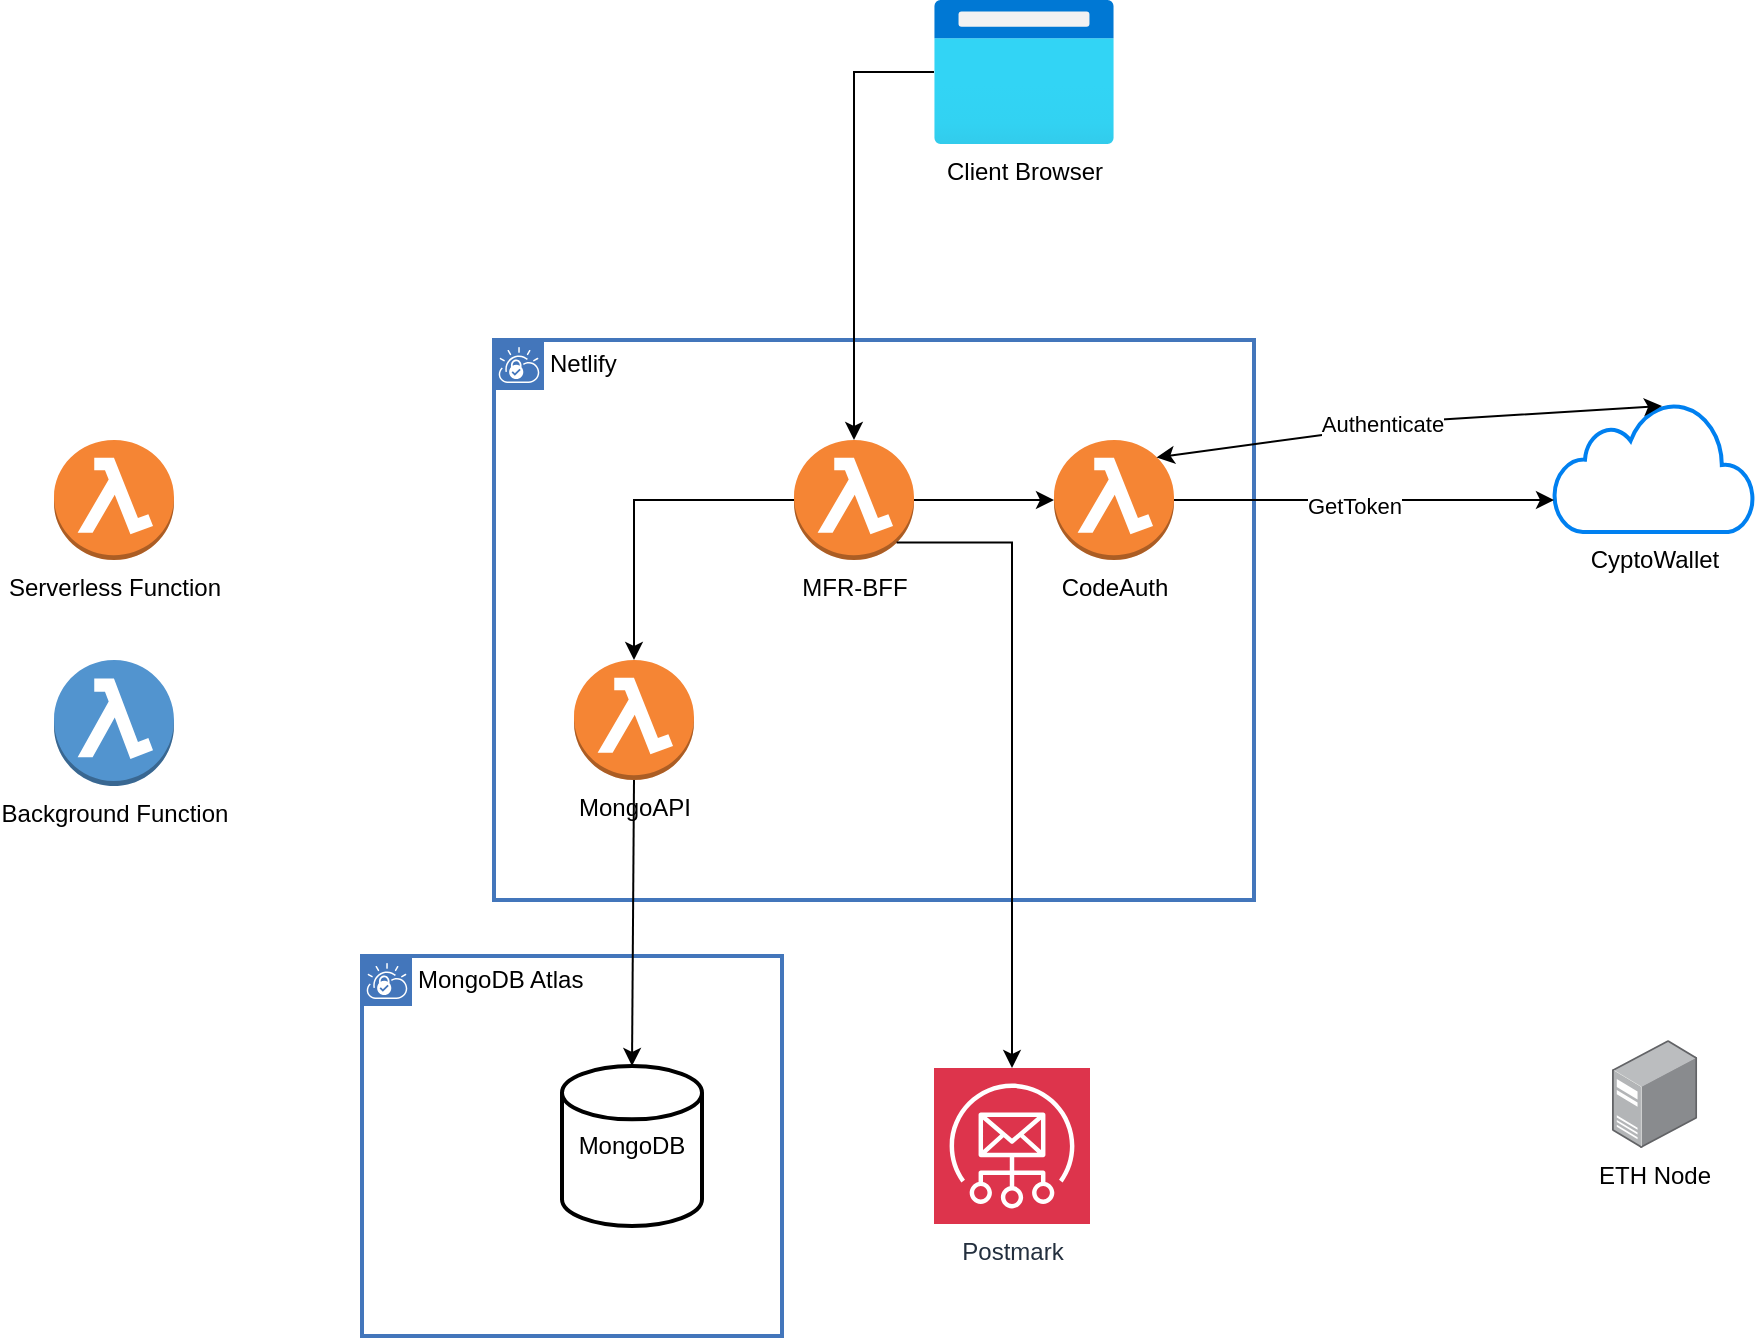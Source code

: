 <mxfile version="22.1.16" type="github">
  <diagram name="Page-1" id="tZtbLo5tzvzhx0-98deW">
    <mxGraphModel dx="880" dy="595" grid="1" gridSize="10" guides="1" tooltips="1" connect="1" arrows="1" fold="1" page="1" pageScale="1" pageWidth="850" pageHeight="1100" math="0" shadow="0">
      <root>
        <mxCell id="0" />
        <mxCell id="1" parent="0" />
        <mxCell id="ljXd4iEbn0Exki69qa5f-15" value="Netlify" style="shape=mxgraph.ibm.box;prType=vpc;fontStyle=0;verticalAlign=top;align=left;spacingLeft=32;spacingTop=4;fillColor=none;rounded=0;whiteSpace=wrap;html=1;strokeColor=#4376BB;strokeWidth=2;dashed=0;container=1;spacing=-4;collapsible=0;expand=0;recursiveResize=0;" parent="1" vertex="1">
          <mxGeometry x="310" y="200" width="380" height="280" as="geometry" />
        </mxCell>
        <mxCell id="ljXd4iEbn0Exki69qa5f-32" style="edgeStyle=orthogonalEdgeStyle;rounded=0;orthogonalLoop=1;jettySize=auto;html=1;exitX=1;exitY=0.5;exitDx=0;exitDy=0;exitPerimeter=0;" parent="ljXd4iEbn0Exki69qa5f-15" source="ljXd4iEbn0Exki69qa5f-8" target="ljXd4iEbn0Exki69qa5f-30" edge="1">
          <mxGeometry relative="1" as="geometry" />
        </mxCell>
        <mxCell id="ljXd4iEbn0Exki69qa5f-8" value="&lt;div&gt;MFR-BFF&lt;/div&gt;" style="outlineConnect=0;dashed=0;verticalLabelPosition=bottom;verticalAlign=top;align=center;html=1;shape=mxgraph.aws3.lambda_function;fillColor=#F58534;gradientColor=none;" parent="ljXd4iEbn0Exki69qa5f-15" vertex="1">
          <mxGeometry x="150" y="50" width="60" height="60" as="geometry" />
        </mxCell>
        <mxCell id="ljXd4iEbn0Exki69qa5f-2" value="&lt;div&gt;MongoAPI&lt;/div&gt;" style="outlineConnect=0;dashed=0;verticalLabelPosition=bottom;verticalAlign=top;align=center;html=1;shape=mxgraph.aws3.lambda_function;fillColor=#F58534;gradientColor=none;" parent="ljXd4iEbn0Exki69qa5f-15" vertex="1">
          <mxGeometry x="40" y="160" width="60" height="60" as="geometry" />
        </mxCell>
        <mxCell id="ljXd4iEbn0Exki69qa5f-18" style="edgeStyle=orthogonalEdgeStyle;rounded=0;orthogonalLoop=1;jettySize=auto;html=1;exitX=0;exitY=0.5;exitDx=0;exitDy=0;exitPerimeter=0;" parent="ljXd4iEbn0Exki69qa5f-15" source="ljXd4iEbn0Exki69qa5f-8" target="ljXd4iEbn0Exki69qa5f-2" edge="1">
          <mxGeometry relative="1" as="geometry" />
        </mxCell>
        <mxCell id="ljXd4iEbn0Exki69qa5f-30" value="CodeAuth" style="outlineConnect=0;dashed=0;verticalLabelPosition=bottom;verticalAlign=top;align=center;html=1;shape=mxgraph.aws3.lambda_function;fillColor=#F58534;gradientColor=none;" parent="ljXd4iEbn0Exki69qa5f-15" vertex="1">
          <mxGeometry x="280" y="50" width="60" height="60" as="geometry" />
        </mxCell>
        <mxCell id="ljXd4iEbn0Exki69qa5f-16" value="MongoDB Atlas" style="shape=mxgraph.ibm.box;prType=vpc;fontStyle=0;verticalAlign=top;align=left;spacingLeft=32;spacingTop=4;fillColor=none;rounded=0;whiteSpace=wrap;html=1;strokeColor=#4376BB;strokeWidth=2;dashed=0;container=1;spacing=-4;collapsible=0;expand=0;recursiveResize=0;" parent="1" vertex="1">
          <mxGeometry x="244" y="508" width="210" height="190" as="geometry" />
        </mxCell>
        <mxCell id="ljXd4iEbn0Exki69qa5f-1" value="MongoDB" style="strokeWidth=2;html=1;shape=mxgraph.flowchart.database;whiteSpace=wrap;" parent="ljXd4iEbn0Exki69qa5f-16" vertex="1">
          <mxGeometry x="100" y="55" width="70" height="80" as="geometry" />
        </mxCell>
        <mxCell id="ljXd4iEbn0Exki69qa5f-3" value="" style="endArrow=classic;html=1;rounded=0;exitX=0.5;exitY=1;exitDx=0;exitDy=0;exitPerimeter=0;entryX=0.5;entryY=0;entryDx=0;entryDy=0;entryPerimeter=0;" parent="1" source="ljXd4iEbn0Exki69qa5f-2" target="ljXd4iEbn0Exki69qa5f-1" edge="1">
          <mxGeometry width="50" height="50" relative="1" as="geometry">
            <mxPoint x="400" y="340" as="sourcePoint" />
            <mxPoint x="450" y="290" as="targetPoint" />
          </mxGeometry>
        </mxCell>
        <mxCell id="ljXd4iEbn0Exki69qa5f-12" value="Client Browser" style="image;aspect=fixed;html=1;points=[];align=center;fontSize=12;image=img/lib/azure2/general/Browser.svg;" parent="1" vertex="1">
          <mxGeometry x="530" y="30" width="90" height="72" as="geometry" />
        </mxCell>
        <mxCell id="ljXd4iEbn0Exki69qa5f-17" style="edgeStyle=orthogonalEdgeStyle;rounded=0;orthogonalLoop=1;jettySize=auto;html=1;entryX=0.5;entryY=0;entryDx=0;entryDy=0;entryPerimeter=0;" parent="1" source="ljXd4iEbn0Exki69qa5f-12" target="ljXd4iEbn0Exki69qa5f-8" edge="1">
          <mxGeometry relative="1" as="geometry" />
        </mxCell>
        <mxCell id="ljXd4iEbn0Exki69qa5f-21" value="Serverless Function" style="outlineConnect=0;dashed=0;verticalLabelPosition=bottom;verticalAlign=top;align=center;html=1;shape=mxgraph.aws3.lambda_function;fillColor=#F58534;gradientColor=none;" parent="1" vertex="1">
          <mxGeometry x="90" y="250" width="60" height="60" as="geometry" />
        </mxCell>
        <mxCell id="ljXd4iEbn0Exki69qa5f-22" value="&lt;div&gt;Background Function&lt;/div&gt;&lt;div&gt;&lt;br&gt;&lt;/div&gt;" style="outlineConnect=0;dashed=0;verticalLabelPosition=bottom;verticalAlign=top;align=center;html=1;shape=mxgraph.aws3.lambda_function;fillColor=#5294CF;gradientColor=none;" parent="1" vertex="1">
          <mxGeometry x="90" y="360" width="60" height="63" as="geometry" />
        </mxCell>
        <mxCell id="ljXd4iEbn0Exki69qa5f-26" value="&lt;div&gt;CyptoWallet&lt;/div&gt;" style="html=1;verticalLabelPosition=bottom;align=center;labelBackgroundColor=#ffffff;verticalAlign=top;strokeWidth=2;strokeColor=#0080F0;shadow=0;dashed=0;shape=mxgraph.ios7.icons.cloud;" parent="1" vertex="1">
          <mxGeometry x="840" y="231" width="100" height="65" as="geometry" />
        </mxCell>
        <mxCell id="ljXd4iEbn0Exki69qa5f-29" value="" style="endArrow=classic;startArrow=classic;html=1;rounded=0;entryX=0.54;entryY=0.031;entryDx=0;entryDy=0;entryPerimeter=0;exitX=0.855;exitY=0.145;exitDx=0;exitDy=0;exitPerimeter=0;" parent="1" source="ljXd4iEbn0Exki69qa5f-30" target="ljXd4iEbn0Exki69qa5f-26" edge="1">
          <mxGeometry width="50" height="50" relative="1" as="geometry">
            <mxPoint x="530" y="190" as="sourcePoint" />
            <mxPoint x="580" y="140" as="targetPoint" />
            <Array as="points">
              <mxPoint x="780" y="240" />
            </Array>
          </mxGeometry>
        </mxCell>
        <mxCell id="ljXd4iEbn0Exki69qa5f-31" value="&lt;div&gt;Authenticate&lt;/div&gt;" style="edgeLabel;html=1;align=center;verticalAlign=middle;resizable=0;points=[];" parent="ljXd4iEbn0Exki69qa5f-29" vertex="1" connectable="0">
          <mxGeometry x="-0.123" y="1" relative="1" as="geometry">
            <mxPoint x="2" y="-1" as="offset" />
          </mxGeometry>
        </mxCell>
        <mxCell id="ljXd4iEbn0Exki69qa5f-33" style="edgeStyle=orthogonalEdgeStyle;rounded=0;orthogonalLoop=1;jettySize=auto;html=1;entryX=0;entryY=0.754;entryDx=0;entryDy=0;entryPerimeter=0;" parent="1" source="ljXd4iEbn0Exki69qa5f-30" target="ljXd4iEbn0Exki69qa5f-26" edge="1">
          <mxGeometry relative="1" as="geometry" />
        </mxCell>
        <mxCell id="ljXd4iEbn0Exki69qa5f-36" value="&lt;div&gt;GetToken&lt;/div&gt;" style="edgeLabel;html=1;align=center;verticalAlign=middle;resizable=0;points=[];" parent="ljXd4iEbn0Exki69qa5f-33" vertex="1" connectable="0">
          <mxGeometry x="-0.718" y="-3" relative="1" as="geometry">
            <mxPoint x="63" as="offset" />
          </mxGeometry>
        </mxCell>
        <mxCell id="ta-JtjL6IQZkghGOp64r-1" value="&lt;div&gt;ETH Node&lt;/div&gt;" style="image;points=[];aspect=fixed;html=1;align=center;shadow=0;dashed=0;image=img/lib/allied_telesis/computer_and_terminals/Server_Desktop.svg;" vertex="1" parent="1">
          <mxGeometry x="869" y="550" width="42.6" height="54" as="geometry" />
        </mxCell>
        <mxCell id="ta-JtjL6IQZkghGOp64r-7" value="&lt;div&gt;Postmark&lt;/div&gt;" style="sketch=0;points=[[0,0,0],[0.25,0,0],[0.5,0,0],[0.75,0,0],[1,0,0],[0,1,0],[0.25,1,0],[0.5,1,0],[0.75,1,0],[1,1,0],[0,0.25,0],[0,0.5,0],[0,0.75,0],[1,0.25,0],[1,0.5,0],[1,0.75,0]];outlineConnect=0;fontColor=#232F3E;fillColor=#DD344C;strokeColor=#ffffff;dashed=0;verticalLabelPosition=bottom;verticalAlign=top;align=center;html=1;fontSize=12;fontStyle=0;aspect=fixed;shape=mxgraph.aws4.resourceIcon;resIcon=mxgraph.aws4.simple_email_service;" vertex="1" parent="1">
          <mxGeometry x="530" y="564" width="78" height="78" as="geometry" />
        </mxCell>
        <mxCell id="ta-JtjL6IQZkghGOp64r-8" style="edgeStyle=orthogonalEdgeStyle;rounded=0;orthogonalLoop=1;jettySize=auto;html=1;exitX=0.855;exitY=0.855;exitDx=0;exitDy=0;exitPerimeter=0;" edge="1" parent="1" source="ljXd4iEbn0Exki69qa5f-8" target="ta-JtjL6IQZkghGOp64r-7">
          <mxGeometry relative="1" as="geometry" />
        </mxCell>
      </root>
    </mxGraphModel>
  </diagram>
</mxfile>
